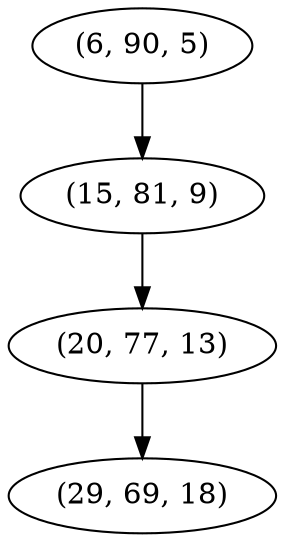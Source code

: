 digraph tree {
    "(6, 90, 5)";
    "(15, 81, 9)";
    "(20, 77, 13)";
    "(29, 69, 18)";
    "(6, 90, 5)" -> "(15, 81, 9)";
    "(15, 81, 9)" -> "(20, 77, 13)";
    "(20, 77, 13)" -> "(29, 69, 18)";
}
